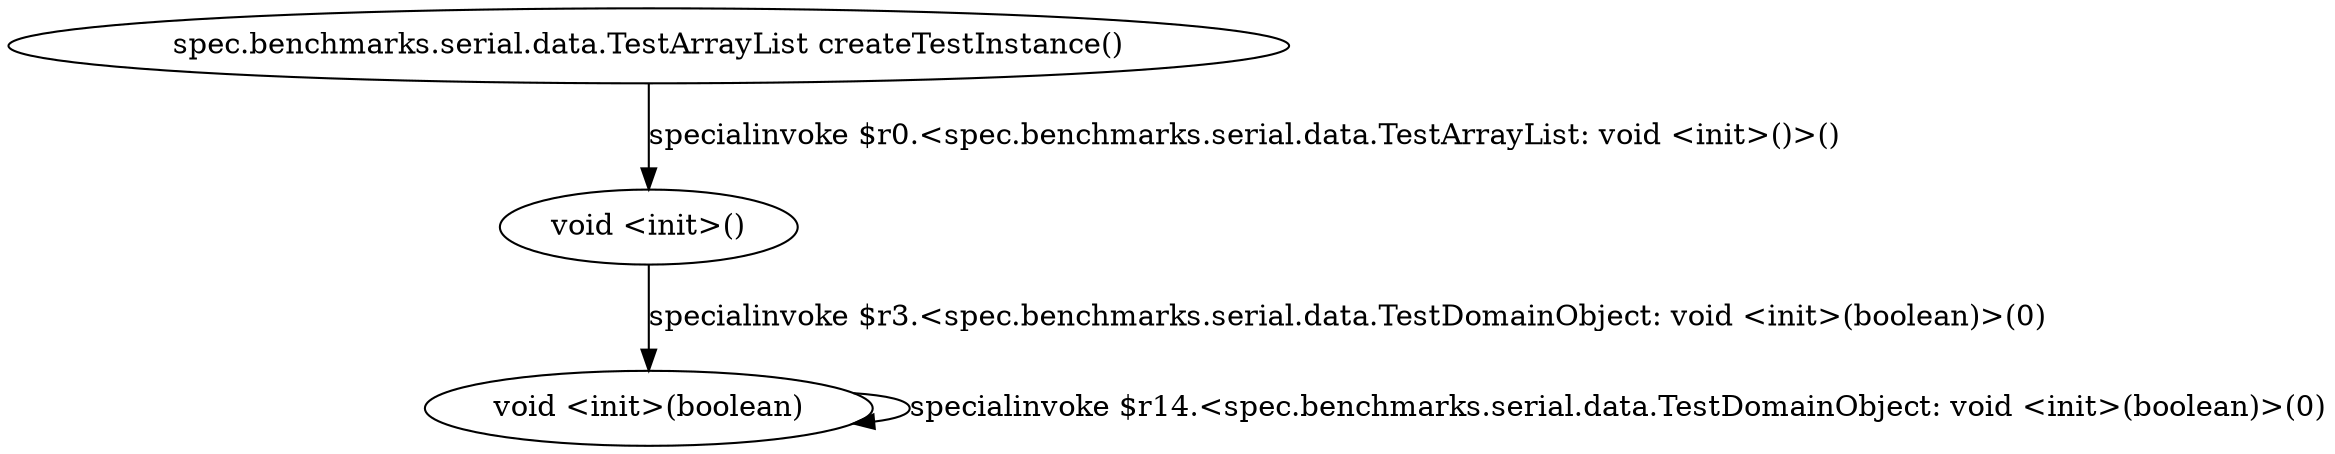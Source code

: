 digraph g {
1[label="void <init>()"]
2[label="void <init>(boolean)"]
0[label="spec.benchmarks.serial.data.TestArrayList createTestInstance()"]
0->1[label="specialinvoke $r0.<spec.benchmarks.serial.data.TestArrayList: void <init>()>()"]
1->2[label="specialinvoke $r3.<spec.benchmarks.serial.data.TestDomainObject: void <init>(boolean)>(0)"]
2->2[label="specialinvoke $r14.<spec.benchmarks.serial.data.TestDomainObject: void <init>(boolean)>(0)"]
}